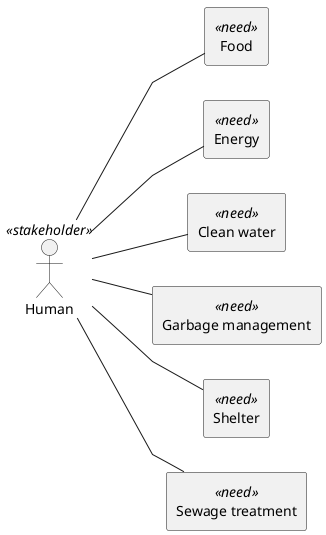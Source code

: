@startuml

left to right direction
skinparam linetype polyline

!startsub A1
actor a1 <<stakeholder>> as "
Human
"
!endsub

!startsub C1
rectangle c1 <<need>> as "
Food
"
!endsub

!startsub C2
rectangle c2 <<need>> as "
Energy
"
!endsub

!startsub C3
rectangle c3 <<need>> as "
Clean water
"
!endsub

!startsub C4
rectangle c4 <<need>> as "
Garbage management
"
!endsub

!startsub C5
rectangle c5 <<need>> as "
Shelter
"
!endsub

!startsub C6
rectangle c6 <<need>> as "
Sewage treatment
"
!endsub

!startsub RELATIONSHIPS
a1 -- c1
a1 -- c2
a1 -- c3
a1 -- c4
a1 -- c5
a1 -- c6
!endsub

@enduml

